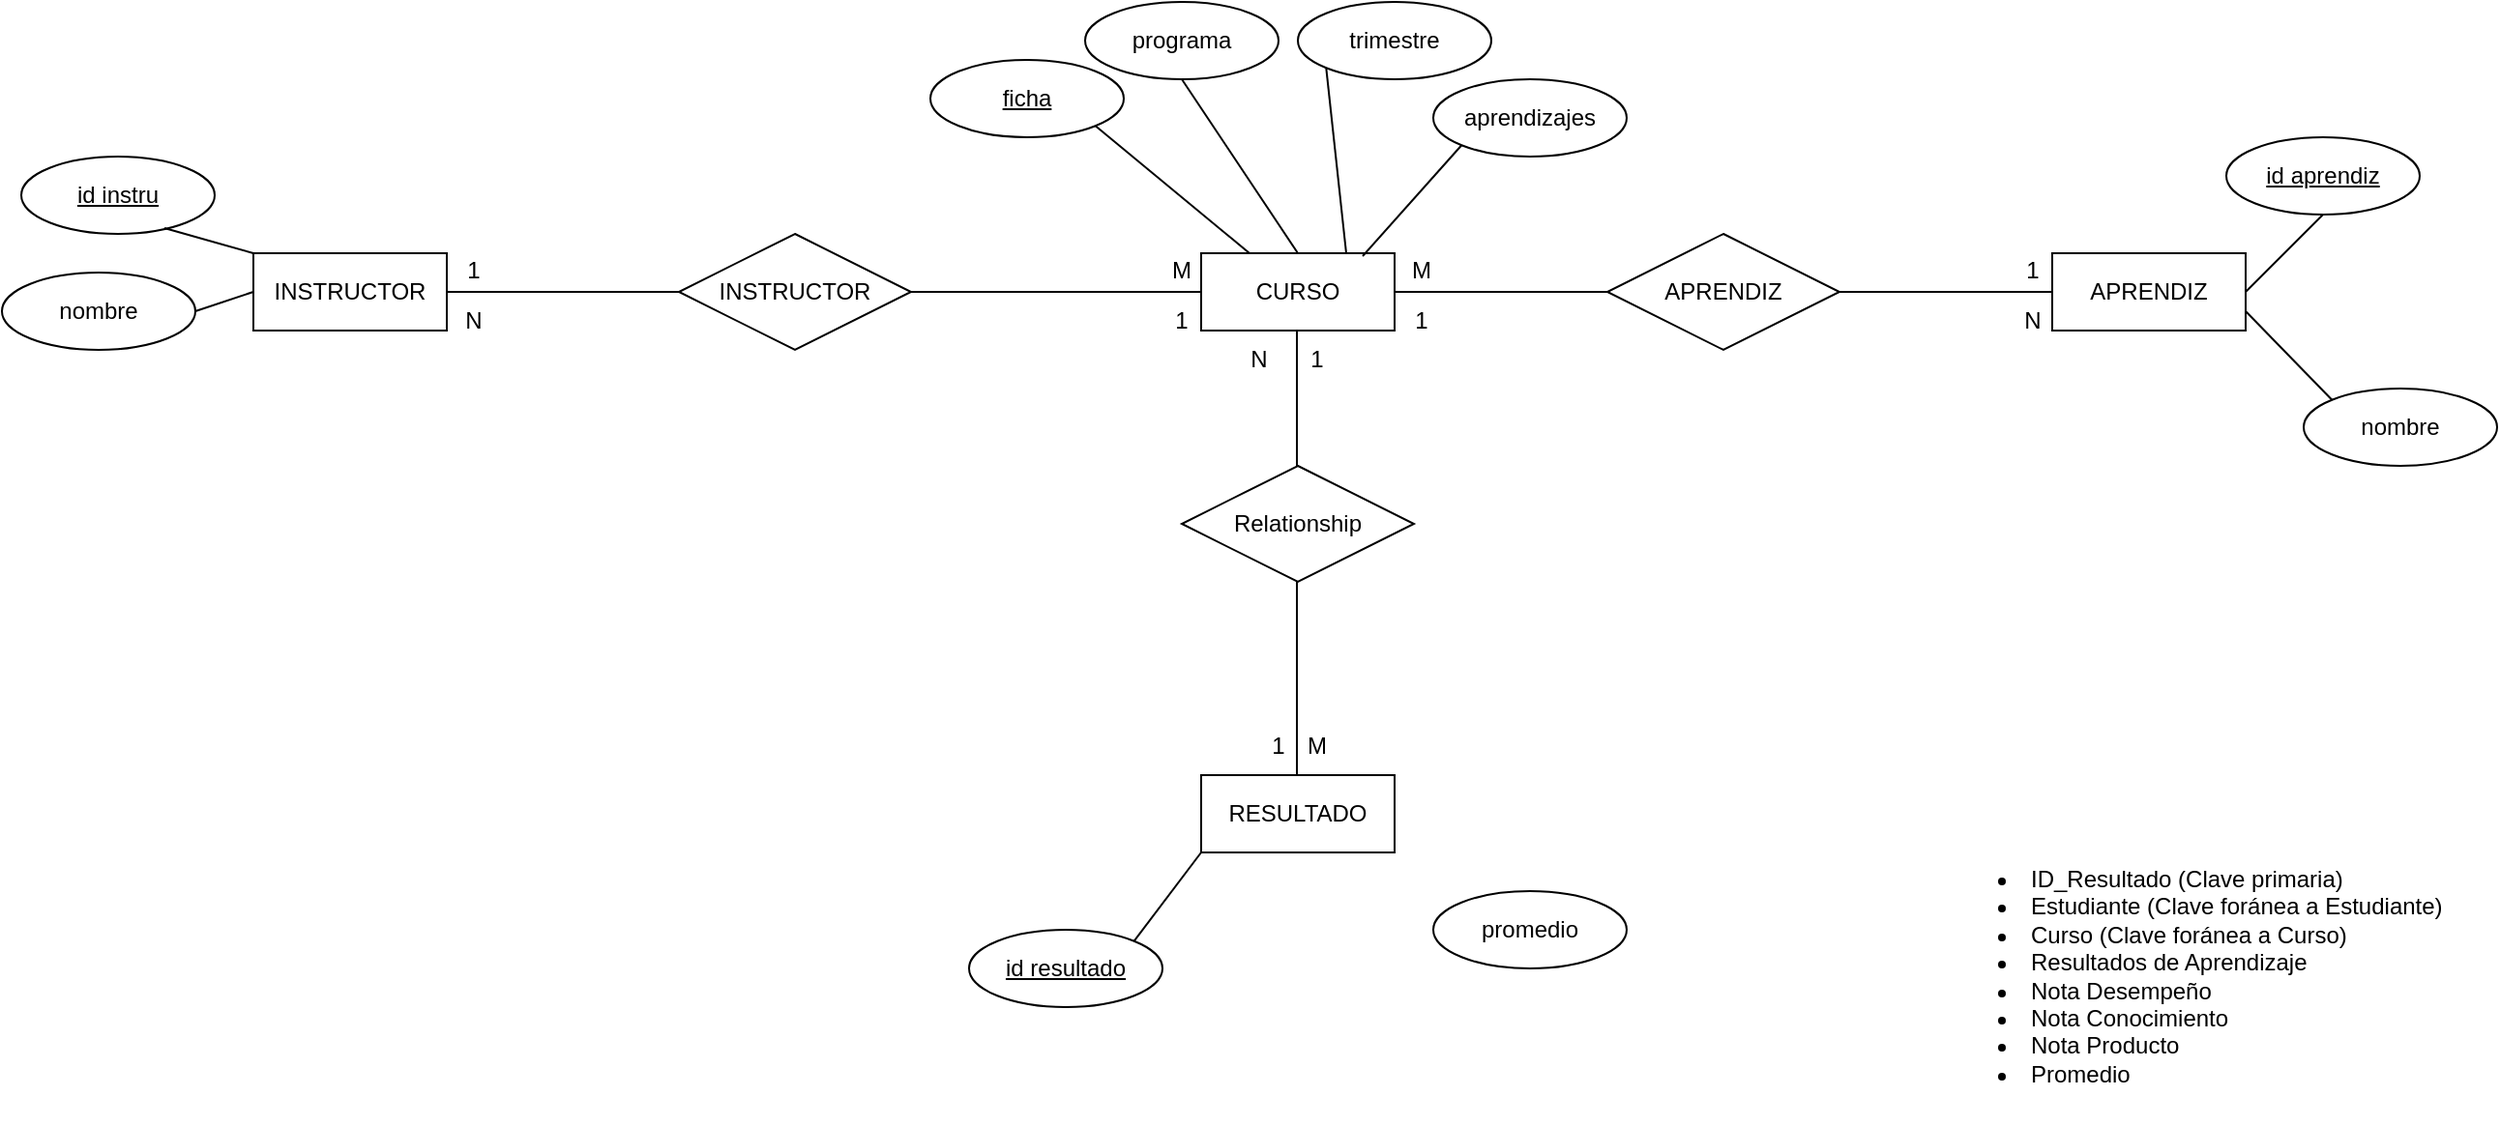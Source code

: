 <mxfile version="24.7.13">
  <diagram name="Página-1" id="ixoh7e-iqgpoGNDWC_ut">
    <mxGraphModel dx="2261" dy="780" grid="1" gridSize="10" guides="1" tooltips="1" connect="1" arrows="1" fold="1" page="1" pageScale="1" pageWidth="827" pageHeight="1169" math="0" shadow="0">
      <root>
        <mxCell id="0" />
        <mxCell id="1" parent="0" />
        <mxCell id="WV2hEy02lGxAEzvTqfHQ-1" value="INSTRUCTOR" style="whiteSpace=wrap;html=1;align=center;" vertex="1" parent="1">
          <mxGeometry x="-160" y="290" width="100" height="40" as="geometry" />
        </mxCell>
        <mxCell id="WV2hEy02lGxAEzvTqfHQ-2" value="CURSO" style="whiteSpace=wrap;html=1;align=center;" vertex="1" parent="1">
          <mxGeometry x="330" y="290" width="100" height="40" as="geometry" />
        </mxCell>
        <mxCell id="WV2hEy02lGxAEzvTqfHQ-3" value="APRENDIZ" style="whiteSpace=wrap;html=1;align=center;" vertex="1" parent="1">
          <mxGeometry x="770" y="290" width="100" height="40" as="geometry" />
        </mxCell>
        <mxCell id="WV2hEy02lGxAEzvTqfHQ-4" value="RESULTADO" style="whiteSpace=wrap;html=1;align=center;" vertex="1" parent="1">
          <mxGeometry x="330" y="560" width="100" height="40" as="geometry" />
        </mxCell>
        <mxCell id="WV2hEy02lGxAEzvTqfHQ-5" value="id instru" style="ellipse;whiteSpace=wrap;html=1;align=center;fontStyle=4;" vertex="1" parent="1">
          <mxGeometry x="-280" y="240" width="100" height="40" as="geometry" />
        </mxCell>
        <mxCell id="WV2hEy02lGxAEzvTqfHQ-6" value="id aprendiz&lt;span style=&quot;color: rgba(0, 0, 0, 0); font-family: monospace; font-size: 0px; text-align: start; text-wrap: nowrap;&quot;&gt;%3CmxGraphModel%3E%3Croot%3E%3CmxCell%20id%3D%220%22%2F%3E%3CmxCell%20id%3D%221%22%20parent%3D%220%22%2F%3E%3CmxCell%20id%3D%222%22%20value%3D%22id%20instru%22%20style%3D%22ellipse%3BwhiteSpace%3Dwrap%3Bhtml%3D1%3Balign%3Dcenter%3BfontStyle%3D4%3B%22%20vertex%3D%221%22%20parent%3D%221%22%3E%3CmxGeometry%20x%3D%22-140%22%20y%3D%22250%22%20width%3D%22100%22%20height%3D%2240%22%20as%3D%22geometry%22%2F%3E%3C%2FmxCell%3E%3C%2Froot%3E%3C%2FmxGraphModel%3E&lt;/span&gt;&lt;span style=&quot;color: rgba(0, 0, 0, 0); font-family: monospace; font-size: 0px; text-align: start; text-wrap: nowrap;&quot;&gt;%3CmxGraphModel%3E%3Croot%3E%3CmxCell%20id%3D%220%22%2F%3E%3CmxCell%20id%3D%221%22%20parent%3D%220%22%2F%3E%3CmxCell%20id%3D%222%22%20value%3D%22id%20instru%22%20style%3D%22ellipse%3BwhiteSpace%3Dwrap%3Bhtml%3D1%3Balign%3Dcenter%3BfontStyle%3D4%3B%22%20vertex%3D%221%22%20parent%3D%221%22%3E%3CmxGeometry%20x%3D%22-140%22%20y%3D%22250%22%20width%3D%22100%22%20height%3D%2240%22%20as%3D%22geometry%22%2F%3E%3C%2FmxCell%3E%3C%2Froot%3E%3C%2FmxGraphModel%3E&lt;/span&gt;" style="ellipse;whiteSpace=wrap;html=1;align=center;fontStyle=4;" vertex="1" parent="1">
          <mxGeometry x="860" y="230" width="100" height="40" as="geometry" />
        </mxCell>
        <mxCell id="WV2hEy02lGxAEzvTqfHQ-7" value="id resultado&lt;span style=&quot;color: rgba(0, 0, 0, 0); font-family: monospace; font-size: 0px; text-align: start; text-wrap: nowrap;&quot;&gt;%3CmxGraphModel%3E%3Croot%3E%3CmxCell%20id%3D%220%22%2F%3E%3CmxCell%20id%3D%221%22%20parent%3D%220%22%2F%3E%3CmxCell%20id%3D%222%22%20value%3D%22id%20instru%22%20style%3D%22ellipse%3BwhiteSpace%3Dwrap%3Bhtml%3D1%3Balign%3Dcenter%3BfontStyle%3D4%3B%22%20vertex%3D%221%22%20parent%3D%221%22%3E%3CmxGeometry%20x%3D%22-140%22%20y%3D%22250%22%20width%3D%22100%22%20height%3D%2240%22%20as%3D%22geometry%22%2F%3E%3C%2FmxCell%3E%3C%2Froot%3E%3C%2FmxGraphModel%3E&lt;/span&gt;" style="ellipse;whiteSpace=wrap;html=1;align=center;fontStyle=4;" vertex="1" parent="1">
          <mxGeometry x="210" y="640" width="100" height="40" as="geometry" />
        </mxCell>
        <mxCell id="WV2hEy02lGxAEzvTqfHQ-8" value="ficha" style="ellipse;whiteSpace=wrap;html=1;align=center;fontStyle=4;" vertex="1" parent="1">
          <mxGeometry x="190" y="190" width="100" height="40" as="geometry" />
        </mxCell>
        <mxCell id="WV2hEy02lGxAEzvTqfHQ-9" value="" style="endArrow=none;html=1;rounded=0;exitX=1;exitY=0.5;exitDx=0;exitDy=0;entryX=0;entryY=0.5;entryDx=0;entryDy=0;" edge="1" parent="1" source="WV2hEy02lGxAEzvTqfHQ-1" target="WV2hEy02lGxAEzvTqfHQ-10">
          <mxGeometry relative="1" as="geometry">
            <mxPoint y="310" as="sourcePoint" />
            <mxPoint x="40" y="330" as="targetPoint" />
          </mxGeometry>
        </mxCell>
        <mxCell id="WV2hEy02lGxAEzvTqfHQ-10" value="INSTRUCTOR" style="shape=rhombus;perimeter=rhombusPerimeter;whiteSpace=wrap;html=1;align=center;" vertex="1" parent="1">
          <mxGeometry x="60" y="280" width="120" height="60" as="geometry" />
        </mxCell>
        <mxCell id="WV2hEy02lGxAEzvTqfHQ-11" value="" style="endArrow=none;html=1;rounded=0;exitX=1;exitY=0.5;exitDx=0;exitDy=0;entryX=0;entryY=0.5;entryDx=0;entryDy=0;" edge="1" parent="1" source="WV2hEy02lGxAEzvTqfHQ-10" target="WV2hEy02lGxAEzvTqfHQ-2">
          <mxGeometry relative="1" as="geometry">
            <mxPoint x="200" y="340" as="sourcePoint" />
            <mxPoint x="320" y="360" as="targetPoint" />
          </mxGeometry>
        </mxCell>
        <mxCell id="WV2hEy02lGxAEzvTqfHQ-12" value="" style="endArrow=none;html=1;rounded=0;exitX=1;exitY=0.5;exitDx=0;exitDy=0;entryX=0;entryY=0.5;entryDx=0;entryDy=0;" edge="1" parent="1" target="WV2hEy02lGxAEzvTqfHQ-13" source="WV2hEy02lGxAEzvTqfHQ-2">
          <mxGeometry relative="1" as="geometry">
            <mxPoint x="525" y="430" as="sourcePoint" />
            <mxPoint x="625" y="450" as="targetPoint" />
          </mxGeometry>
        </mxCell>
        <mxCell id="WV2hEy02lGxAEzvTqfHQ-13" value="APRENDIZ" style="shape=rhombus;perimeter=rhombusPerimeter;whiteSpace=wrap;html=1;align=center;" vertex="1" parent="1">
          <mxGeometry x="540" y="280" width="120" height="60" as="geometry" />
        </mxCell>
        <mxCell id="WV2hEy02lGxAEzvTqfHQ-14" value="" style="endArrow=none;html=1;rounded=0;exitX=1;exitY=0.5;exitDx=0;exitDy=0;entryX=0;entryY=0.5;entryDx=0;entryDy=0;" edge="1" parent="1" source="WV2hEy02lGxAEzvTqfHQ-13" target="WV2hEy02lGxAEzvTqfHQ-3">
          <mxGeometry relative="1" as="geometry">
            <mxPoint x="785" y="460" as="sourcePoint" />
            <mxPoint x="915" y="430" as="targetPoint" />
          </mxGeometry>
        </mxCell>
        <mxCell id="WV2hEy02lGxAEzvTqfHQ-18" value="" style="endArrow=none;html=1;rounded=0;exitX=1;exitY=1;exitDx=0;exitDy=0;entryX=0.25;entryY=0;entryDx=0;entryDy=0;" edge="1" parent="1" source="WV2hEy02lGxAEzvTqfHQ-8" target="WV2hEy02lGxAEzvTqfHQ-2">
          <mxGeometry relative="1" as="geometry">
            <mxPoint x="410" y="200" as="sourcePoint" />
            <mxPoint x="410" y="320" as="targetPoint" />
          </mxGeometry>
        </mxCell>
        <mxCell id="WV2hEy02lGxAEzvTqfHQ-19" value="" style="endArrow=none;html=1;rounded=0;exitX=0.5;exitY=1;exitDx=0;exitDy=0;entryX=1;entryY=0.5;entryDx=0;entryDy=0;" edge="1" parent="1" source="WV2hEy02lGxAEzvTqfHQ-6" target="WV2hEy02lGxAEzvTqfHQ-3">
          <mxGeometry relative="1" as="geometry">
            <mxPoint x="920" y="280" as="sourcePoint" />
            <mxPoint x="920" y="390" as="targetPoint" />
          </mxGeometry>
        </mxCell>
        <mxCell id="WV2hEy02lGxAEzvTqfHQ-20" value="" style="endArrow=none;html=1;rounded=0;exitX=0.74;exitY=0.925;exitDx=0;exitDy=0;exitPerimeter=0;entryX=0;entryY=0;entryDx=0;entryDy=0;" edge="1" parent="1" source="WV2hEy02lGxAEzvTqfHQ-5" target="WV2hEy02lGxAEzvTqfHQ-1">
          <mxGeometry relative="1" as="geometry">
            <mxPoint x="-200" y="400" as="sourcePoint" />
            <mxPoint x="-40" y="400" as="targetPoint" />
          </mxGeometry>
        </mxCell>
        <mxCell id="WV2hEy02lGxAEzvTqfHQ-21" value="" style="endArrow=none;html=1;rounded=0;exitX=0;exitY=1;exitDx=0;exitDy=0;entryX=1;entryY=0;entryDx=0;entryDy=0;" edge="1" parent="1" source="WV2hEy02lGxAEzvTqfHQ-4" target="WV2hEy02lGxAEzvTqfHQ-7">
          <mxGeometry relative="1" as="geometry">
            <mxPoint x="330" y="420" as="sourcePoint" />
            <mxPoint x="490" y="420" as="targetPoint" />
          </mxGeometry>
        </mxCell>
        <mxCell id="WV2hEy02lGxAEzvTqfHQ-25" value="1" style="text;strokeColor=none;align=center;fillColor=none;html=1;verticalAlign=middle;whiteSpace=wrap;rounded=0;" vertex="1" parent="1">
          <mxGeometry x="-76" y="284" width="60" height="30" as="geometry" />
        </mxCell>
        <mxCell id="WV2hEy02lGxAEzvTqfHQ-26" value="M" style="text;strokeColor=none;align=center;fillColor=none;html=1;verticalAlign=middle;whiteSpace=wrap;rounded=0;" vertex="1" parent="1">
          <mxGeometry x="290" y="284" width="60" height="30" as="geometry" />
        </mxCell>
        <mxCell id="WV2hEy02lGxAEzvTqfHQ-27" value="1" style="text;strokeColor=none;align=center;fillColor=none;html=1;verticalAlign=middle;whiteSpace=wrap;rounded=0;" vertex="1" parent="1">
          <mxGeometry x="290" y="310" width="60" height="30" as="geometry" />
        </mxCell>
        <mxCell id="WV2hEy02lGxAEzvTqfHQ-28" value="N" style="text;strokeColor=none;align=center;fillColor=none;html=1;verticalAlign=middle;whiteSpace=wrap;rounded=0;" vertex="1" parent="1">
          <mxGeometry x="-76" y="310" width="60" height="30" as="geometry" />
        </mxCell>
        <mxCell id="WV2hEy02lGxAEzvTqfHQ-29" value="1" style="text;strokeColor=none;align=center;fillColor=none;html=1;verticalAlign=middle;whiteSpace=wrap;rounded=0;" vertex="1" parent="1">
          <mxGeometry x="730" y="284" width="60" height="30" as="geometry" />
        </mxCell>
        <mxCell id="WV2hEy02lGxAEzvTqfHQ-30" value="M" style="text;strokeColor=none;align=center;fillColor=none;html=1;verticalAlign=middle;whiteSpace=wrap;rounded=0;" vertex="1" parent="1">
          <mxGeometry x="413.5" y="284" width="60" height="30" as="geometry" />
        </mxCell>
        <mxCell id="WV2hEy02lGxAEzvTqfHQ-31" value="1" style="text;strokeColor=none;align=center;fillColor=none;html=1;verticalAlign=middle;whiteSpace=wrap;rounded=0;" vertex="1" parent="1">
          <mxGeometry x="413.5" y="310" width="60" height="30" as="geometry" />
        </mxCell>
        <mxCell id="WV2hEy02lGxAEzvTqfHQ-32" value="N" style="text;strokeColor=none;align=center;fillColor=none;html=1;verticalAlign=middle;whiteSpace=wrap;rounded=0;" vertex="1" parent="1">
          <mxGeometry x="730" y="310" width="60" height="30" as="geometry" />
        </mxCell>
        <mxCell id="WV2hEy02lGxAEzvTqfHQ-33" value="1" style="text;strokeColor=none;align=center;fillColor=none;html=1;verticalAlign=middle;whiteSpace=wrap;rounded=0;" vertex="1" parent="1">
          <mxGeometry x="360" y="330" width="60" height="30" as="geometry" />
        </mxCell>
        <mxCell id="WV2hEy02lGxAEzvTqfHQ-34" value="M" style="text;strokeColor=none;align=center;fillColor=none;html=1;verticalAlign=middle;whiteSpace=wrap;rounded=0;" vertex="1" parent="1">
          <mxGeometry x="360" y="530" width="60" height="30" as="geometry" />
        </mxCell>
        <mxCell id="WV2hEy02lGxAEzvTqfHQ-35" value="1" style="text;strokeColor=none;align=center;fillColor=none;html=1;verticalAlign=middle;whiteSpace=wrap;rounded=0;" vertex="1" parent="1">
          <mxGeometry x="340" y="530" width="60" height="30" as="geometry" />
        </mxCell>
        <mxCell id="WV2hEy02lGxAEzvTqfHQ-36" value="N" style="text;strokeColor=none;align=center;fillColor=none;html=1;verticalAlign=middle;whiteSpace=wrap;rounded=0;" vertex="1" parent="1">
          <mxGeometry x="330" y="330" width="60" height="30" as="geometry" />
        </mxCell>
        <mxCell id="WV2hEy02lGxAEzvTqfHQ-42" value="nombre" style="ellipse;whiteSpace=wrap;html=1;align=center;" vertex="1" parent="1">
          <mxGeometry x="-290" y="300" width="100" height="40" as="geometry" />
        </mxCell>
        <mxCell id="WV2hEy02lGxAEzvTqfHQ-44" value="programa" style="ellipse;whiteSpace=wrap;html=1;align=center;" vertex="1" parent="1">
          <mxGeometry x="270" y="160" width="100" height="40" as="geometry" />
        </mxCell>
        <mxCell id="WV2hEy02lGxAEzvTqfHQ-45" value="trimestre" style="ellipse;whiteSpace=wrap;html=1;align=center;" vertex="1" parent="1">
          <mxGeometry x="380" y="160" width="100" height="40" as="geometry" />
        </mxCell>
        <mxCell id="WV2hEy02lGxAEzvTqfHQ-46" value="" style="endArrow=none;html=1;rounded=0;exitX=0.5;exitY=1;exitDx=0;exitDy=0;entryX=0.5;entryY=0;entryDx=0;entryDy=0;" edge="1" parent="1" source="WV2hEy02lGxAEzvTqfHQ-44" target="WV2hEy02lGxAEzvTqfHQ-2">
          <mxGeometry relative="1" as="geometry">
            <mxPoint x="315" y="214" as="sourcePoint" />
            <mxPoint x="365" y="300" as="targetPoint" />
          </mxGeometry>
        </mxCell>
        <mxCell id="WV2hEy02lGxAEzvTqfHQ-47" value="" style="endArrow=none;html=1;rounded=0;exitX=0;exitY=1;exitDx=0;exitDy=0;entryX=0.75;entryY=0;entryDx=0;entryDy=0;" edge="1" parent="1" source="WV2hEy02lGxAEzvTqfHQ-45" target="WV2hEy02lGxAEzvTqfHQ-2">
          <mxGeometry relative="1" as="geometry">
            <mxPoint x="390" y="200" as="sourcePoint" />
            <mxPoint x="390" y="300" as="targetPoint" />
          </mxGeometry>
        </mxCell>
        <mxCell id="WV2hEy02lGxAEzvTqfHQ-48" value="nombre" style="ellipse;whiteSpace=wrap;html=1;align=center;" vertex="1" parent="1">
          <mxGeometry x="900" y="360" width="100" height="40" as="geometry" />
        </mxCell>
        <mxCell id="WV2hEy02lGxAEzvTqfHQ-49" value="" style="endArrow=none;html=1;rounded=0;exitX=0;exitY=0;exitDx=0;exitDy=0;entryX=1;entryY=0.75;entryDx=0;entryDy=0;" edge="1" parent="1" source="WV2hEy02lGxAEzvTqfHQ-48" target="WV2hEy02lGxAEzvTqfHQ-3">
          <mxGeometry relative="1" as="geometry">
            <mxPoint x="920" y="280" as="sourcePoint" />
            <mxPoint x="880" y="320" as="targetPoint" />
          </mxGeometry>
        </mxCell>
        <mxCell id="WV2hEy02lGxAEzvTqfHQ-50" value="" style="endArrow=none;html=1;rounded=0;exitX=1;exitY=0.5;exitDx=0;exitDy=0;entryX=0;entryY=0.5;entryDx=0;entryDy=0;" edge="1" parent="1" source="WV2hEy02lGxAEzvTqfHQ-42" target="WV2hEy02lGxAEzvTqfHQ-1">
          <mxGeometry relative="1" as="geometry">
            <mxPoint x="330" y="500" as="sourcePoint" />
            <mxPoint x="490" y="500" as="targetPoint" />
          </mxGeometry>
        </mxCell>
        <mxCell id="WV2hEy02lGxAEzvTqfHQ-51" value="promedio" style="ellipse;whiteSpace=wrap;html=1;align=center;" vertex="1" parent="1">
          <mxGeometry x="450" y="620" width="100" height="40" as="geometry" />
        </mxCell>
        <mxCell id="WV2hEy02lGxAEzvTqfHQ-52" value="Relationship" style="shape=rhombus;perimeter=rhombusPerimeter;whiteSpace=wrap;html=1;align=center;" vertex="1" parent="1">
          <mxGeometry x="320" y="400" width="120" height="60" as="geometry" />
        </mxCell>
        <mxCell id="WV2hEy02lGxAEzvTqfHQ-53" value="" style="endArrow=none;html=1;rounded=0;exitX=0.5;exitY=1;exitDx=0;exitDy=0;entryX=0.5;entryY=0;entryDx=0;entryDy=0;" edge="1" parent="1">
          <mxGeometry relative="1" as="geometry">
            <mxPoint x="379.5" y="330" as="sourcePoint" />
            <mxPoint x="379.5" y="400" as="targetPoint" />
          </mxGeometry>
        </mxCell>
        <mxCell id="WV2hEy02lGxAEzvTqfHQ-54" value="" style="endArrow=none;html=1;rounded=0;exitX=0.5;exitY=1;exitDx=0;exitDy=0;entryX=0.5;entryY=0;entryDx=0;entryDy=0;" edge="1" parent="1">
          <mxGeometry relative="1" as="geometry">
            <mxPoint x="379.5" y="460" as="sourcePoint" />
            <mxPoint x="379.5" y="560" as="targetPoint" />
          </mxGeometry>
        </mxCell>
        <mxCell id="WV2hEy02lGxAEzvTqfHQ-60" value="aprendizajes" style="ellipse;whiteSpace=wrap;html=1;align=center;" vertex="1" parent="1">
          <mxGeometry x="450" y="200" width="100" height="40" as="geometry" />
        </mxCell>
        <mxCell id="WV2hEy02lGxAEzvTqfHQ-61" value="" style="endArrow=none;html=1;rounded=0;exitX=0;exitY=1;exitDx=0;exitDy=0;entryX=0;entryY=0.25;entryDx=0;entryDy=0;" edge="1" parent="1" source="WV2hEy02lGxAEzvTqfHQ-60" target="WV2hEy02lGxAEzvTqfHQ-30">
          <mxGeometry relative="1" as="geometry">
            <mxPoint x="330" y="500" as="sourcePoint" />
            <mxPoint x="490" y="500" as="targetPoint" />
          </mxGeometry>
        </mxCell>
        <mxCell id="WV2hEy02lGxAEzvTqfHQ-62" value="&lt;li data-sourcepos=&quot;21:5-21:35&quot;&gt;&lt;span&gt;ID_Resultado (Clave primaria)&lt;/span&gt;&lt;/li&gt;&lt;li data-sourcepos=&quot;22:5-22:45&quot;&gt;&lt;span&gt;Estudiante (Clave foránea a Estudiante)&lt;/span&gt;&lt;/li&gt;&lt;li data-sourcepos=&quot;23:5-23:35&quot;&gt;&lt;span&gt;Curso (Clave foránea a Curso)&lt;/span&gt;&lt;/li&gt;&lt;li data-sourcepos=&quot;24:5-24:31&quot;&gt;&lt;span&gt;Resultados de Aprendizaje&lt;/span&gt;&lt;/li&gt;&lt;li data-sourcepos=&quot;25:5-25:20&quot;&gt;&lt;span&gt;Nota Desempeño&lt;/span&gt;&lt;/li&gt;&lt;li data-sourcepos=&quot;26:5-26:23&quot;&gt;&lt;span&gt;Nota Conocimiento&lt;/span&gt;&lt;/li&gt;&lt;li data-sourcepos=&quot;27:5-27:19&quot;&gt;&lt;span&gt;Nota Producto&lt;/span&gt;&lt;/li&gt;&lt;li data-sourcepos=&quot;28:5-29:0&quot;&gt;&lt;span&gt;Promedio&lt;/span&gt;&lt;/li&gt;" style="text;whiteSpace=wrap;html=1;" vertex="1" parent="1">
          <mxGeometry x="740" y="600" width="260" height="140" as="geometry" />
        </mxCell>
      </root>
    </mxGraphModel>
  </diagram>
</mxfile>
